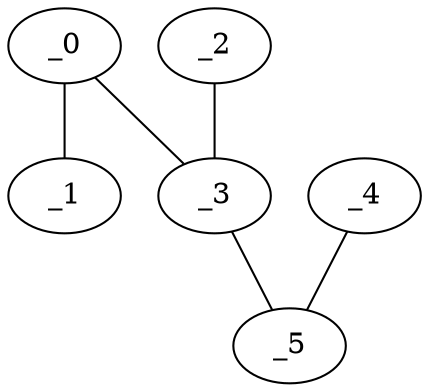 graph HP1_0012 {
	_0	 [x="0.982755",
		y="2.86918"];
	_1	 [x="1.55806",
		y="0.759946"];
	_0 -- _1;
	_3	 [x="2.24478",
		y="2.93996"];
	_0 -- _3;
	_2	 [x="1.52237",
		y="0.355576"];
	_2 -- _3;
	_5	 [x="2.87677",
		y="1.53164"];
	_3 -- _5;
	_4	 [x="0.300252",
		y="1.87193"];
	_4 -- _5;
}
